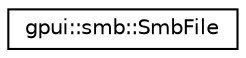digraph "Graphical Class Hierarchy"
{
 // LATEX_PDF_SIZE
  edge [fontname="Helvetica",fontsize="10",labelfontname="Helvetica",labelfontsize="10"];
  node [fontname="Helvetica",fontsize="10",shape=record];
  rankdir="LR";
  Node0 [label="gpui::smb::SmbFile",height=0.2,width=0.4,color="black", fillcolor="white", style="filled",URL="$classgpui_1_1smb_1_1_smb_file.html",tooltip=" "];
}
